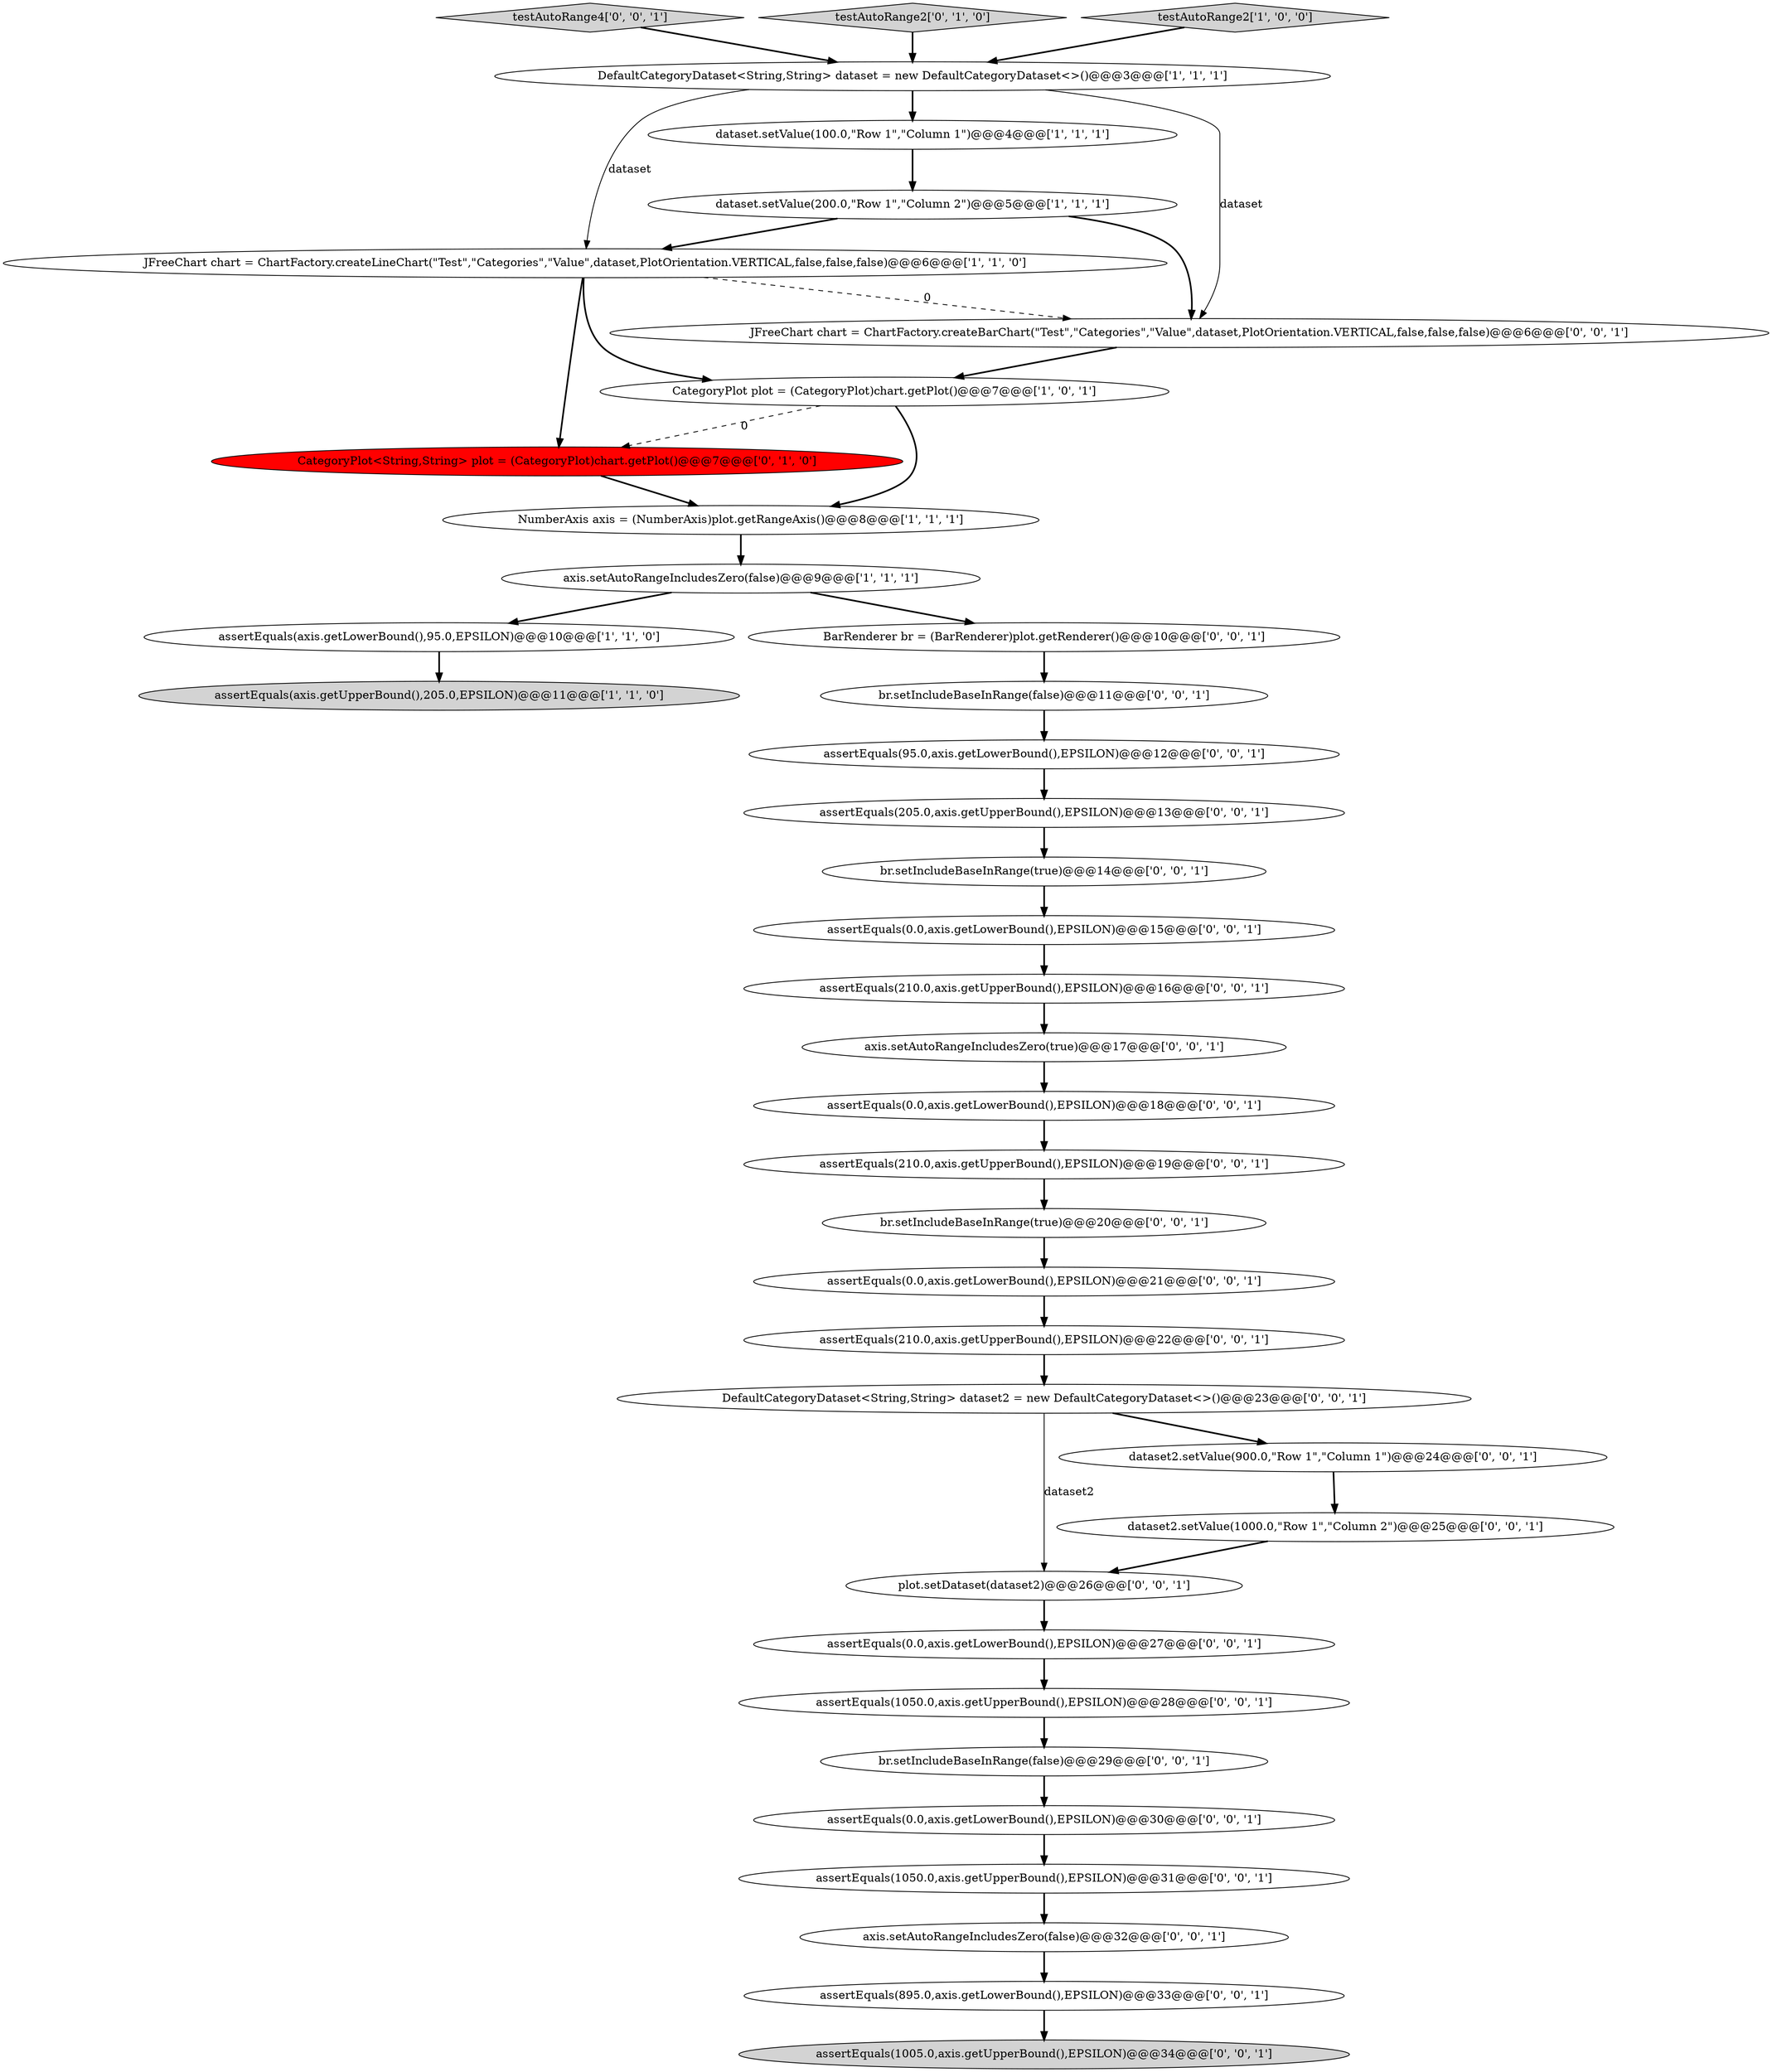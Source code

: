 digraph {
31 [style = filled, label = "br.setIncludeBaseInRange(false)@@@11@@@['0', '0', '1']", fillcolor = white, shape = ellipse image = "AAA0AAABBB3BBB"];
20 [style = filled, label = "assertEquals(210.0,axis.getUpperBound(),EPSILON)@@@19@@@['0', '0', '1']", fillcolor = white, shape = ellipse image = "AAA0AAABBB3BBB"];
30 [style = filled, label = "assertEquals(1050.0,axis.getUpperBound(),EPSILON)@@@28@@@['0', '0', '1']", fillcolor = white, shape = ellipse image = "AAA0AAABBB3BBB"];
26 [style = filled, label = "testAutoRange4['0', '0', '1']", fillcolor = lightgray, shape = diamond image = "AAA0AAABBB3BBB"];
38 [style = filled, label = "dataset2.setValue(1000.0,\"Row 1\",\"Column 2\")@@@25@@@['0', '0', '1']", fillcolor = white, shape = ellipse image = "AAA0AAABBB3BBB"];
2 [style = filled, label = "assertEquals(axis.getLowerBound(),95.0,EPSILON)@@@10@@@['1', '1', '0']", fillcolor = white, shape = ellipse image = "AAA0AAABBB1BBB"];
18 [style = filled, label = "assertEquals(0.0,axis.getLowerBound(),EPSILON)@@@30@@@['0', '0', '1']", fillcolor = white, shape = ellipse image = "AAA0AAABBB3BBB"];
35 [style = filled, label = "assertEquals(895.0,axis.getLowerBound(),EPSILON)@@@33@@@['0', '0', '1']", fillcolor = white, shape = ellipse image = "AAA0AAABBB3BBB"];
19 [style = filled, label = "assertEquals(0.0,axis.getLowerBound(),EPSILON)@@@18@@@['0', '0', '1']", fillcolor = white, shape = ellipse image = "AAA0AAABBB3BBB"];
23 [style = filled, label = "assertEquals(1050.0,axis.getUpperBound(),EPSILON)@@@31@@@['0', '0', '1']", fillcolor = white, shape = ellipse image = "AAA0AAABBB3BBB"];
28 [style = filled, label = "plot.setDataset(dataset2)@@@26@@@['0', '0', '1']", fillcolor = white, shape = ellipse image = "AAA0AAABBB3BBB"];
29 [style = filled, label = "assertEquals(0.0,axis.getLowerBound(),EPSILON)@@@27@@@['0', '0', '1']", fillcolor = white, shape = ellipse image = "AAA0AAABBB3BBB"];
4 [style = filled, label = "assertEquals(axis.getUpperBound(),205.0,EPSILON)@@@11@@@['1', '1', '0']", fillcolor = lightgray, shape = ellipse image = "AAA0AAABBB1BBB"];
10 [style = filled, label = "CategoryPlot<String,String> plot = (CategoryPlot)chart.getPlot()@@@7@@@['0', '1', '0']", fillcolor = red, shape = ellipse image = "AAA1AAABBB2BBB"];
27 [style = filled, label = "br.setIncludeBaseInRange(true)@@@20@@@['0', '0', '1']", fillcolor = white, shape = ellipse image = "AAA0AAABBB3BBB"];
11 [style = filled, label = "testAutoRange2['0', '1', '0']", fillcolor = lightgray, shape = diamond image = "AAA0AAABBB2BBB"];
14 [style = filled, label = "assertEquals(205.0,axis.getUpperBound(),EPSILON)@@@13@@@['0', '0', '1']", fillcolor = white, shape = ellipse image = "AAA0AAABBB3BBB"];
8 [style = filled, label = "JFreeChart chart = ChartFactory.createLineChart(\"Test\",\"Categories\",\"Value\",dataset,PlotOrientation.VERTICAL,false,false,false)@@@6@@@['1', '1', '0']", fillcolor = white, shape = ellipse image = "AAA0AAABBB1BBB"];
33 [style = filled, label = "br.setIncludeBaseInRange(false)@@@29@@@['0', '0', '1']", fillcolor = white, shape = ellipse image = "AAA0AAABBB3BBB"];
13 [style = filled, label = "DefaultCategoryDataset<String,String> dataset2 = new DefaultCategoryDataset<>()@@@23@@@['0', '0', '1']", fillcolor = white, shape = ellipse image = "AAA0AAABBB3BBB"];
32 [style = filled, label = "assertEquals(0.0,axis.getLowerBound(),EPSILON)@@@15@@@['0', '0', '1']", fillcolor = white, shape = ellipse image = "AAA0AAABBB3BBB"];
12 [style = filled, label = "assertEquals(95.0,axis.getLowerBound(),EPSILON)@@@12@@@['0', '0', '1']", fillcolor = white, shape = ellipse image = "AAA0AAABBB3BBB"];
7 [style = filled, label = "dataset.setValue(200.0,\"Row 1\",\"Column 2\")@@@5@@@['1', '1', '1']", fillcolor = white, shape = ellipse image = "AAA0AAABBB1BBB"];
25 [style = filled, label = "assertEquals(1005.0,axis.getUpperBound(),EPSILON)@@@34@@@['0', '0', '1']", fillcolor = lightgray, shape = ellipse image = "AAA0AAABBB3BBB"];
3 [style = filled, label = "CategoryPlot plot = (CategoryPlot)chart.getPlot()@@@7@@@['1', '0', '1']", fillcolor = white, shape = ellipse image = "AAA0AAABBB1BBB"];
15 [style = filled, label = "assertEquals(210.0,axis.getUpperBound(),EPSILON)@@@16@@@['0', '0', '1']", fillcolor = white, shape = ellipse image = "AAA0AAABBB3BBB"];
36 [style = filled, label = "JFreeChart chart = ChartFactory.createBarChart(\"Test\",\"Categories\",\"Value\",dataset,PlotOrientation.VERTICAL,false,false,false)@@@6@@@['0', '0', '1']", fillcolor = white, shape = ellipse image = "AAA0AAABBB3BBB"];
5 [style = filled, label = "axis.setAutoRangeIncludesZero(false)@@@9@@@['1', '1', '1']", fillcolor = white, shape = ellipse image = "AAA0AAABBB1BBB"];
24 [style = filled, label = "assertEquals(210.0,axis.getUpperBound(),EPSILON)@@@22@@@['0', '0', '1']", fillcolor = white, shape = ellipse image = "AAA0AAABBB3BBB"];
21 [style = filled, label = "assertEquals(0.0,axis.getLowerBound(),EPSILON)@@@21@@@['0', '0', '1']", fillcolor = white, shape = ellipse image = "AAA0AAABBB3BBB"];
6 [style = filled, label = "testAutoRange2['1', '0', '0']", fillcolor = lightgray, shape = diamond image = "AAA0AAABBB1BBB"];
9 [style = filled, label = "dataset.setValue(100.0,\"Row 1\",\"Column 1\")@@@4@@@['1', '1', '1']", fillcolor = white, shape = ellipse image = "AAA0AAABBB1BBB"];
0 [style = filled, label = "NumberAxis axis = (NumberAxis)plot.getRangeAxis()@@@8@@@['1', '1', '1']", fillcolor = white, shape = ellipse image = "AAA0AAABBB1BBB"];
34 [style = filled, label = "br.setIncludeBaseInRange(true)@@@14@@@['0', '0', '1']", fillcolor = white, shape = ellipse image = "AAA0AAABBB3BBB"];
37 [style = filled, label = "axis.setAutoRangeIncludesZero(false)@@@32@@@['0', '0', '1']", fillcolor = white, shape = ellipse image = "AAA0AAABBB3BBB"];
16 [style = filled, label = "axis.setAutoRangeIncludesZero(true)@@@17@@@['0', '0', '1']", fillcolor = white, shape = ellipse image = "AAA0AAABBB3BBB"];
17 [style = filled, label = "BarRenderer br = (BarRenderer)plot.getRenderer()@@@10@@@['0', '0', '1']", fillcolor = white, shape = ellipse image = "AAA0AAABBB3BBB"];
22 [style = filled, label = "dataset2.setValue(900.0,\"Row 1\",\"Column 1\")@@@24@@@['0', '0', '1']", fillcolor = white, shape = ellipse image = "AAA0AAABBB3BBB"];
1 [style = filled, label = "DefaultCategoryDataset<String,String> dataset = new DefaultCategoryDataset<>()@@@3@@@['1', '1', '1']", fillcolor = white, shape = ellipse image = "AAA0AAABBB1BBB"];
28->29 [style = bold, label=""];
8->10 [style = bold, label=""];
1->8 [style = solid, label="dataset"];
30->33 [style = bold, label=""];
18->23 [style = bold, label=""];
29->30 [style = bold, label=""];
11->1 [style = bold, label=""];
38->28 [style = bold, label=""];
17->31 [style = bold, label=""];
19->20 [style = bold, label=""];
26->1 [style = bold, label=""];
8->3 [style = bold, label=""];
14->34 [style = bold, label=""];
21->24 [style = bold, label=""];
9->7 [style = bold, label=""];
7->8 [style = bold, label=""];
5->17 [style = bold, label=""];
2->4 [style = bold, label=""];
15->16 [style = bold, label=""];
16->19 [style = bold, label=""];
31->12 [style = bold, label=""];
8->36 [style = dashed, label="0"];
3->0 [style = bold, label=""];
1->9 [style = bold, label=""];
20->27 [style = bold, label=""];
35->25 [style = bold, label=""];
13->28 [style = solid, label="dataset2"];
6->1 [style = bold, label=""];
22->38 [style = bold, label=""];
5->2 [style = bold, label=""];
23->37 [style = bold, label=""];
33->18 [style = bold, label=""];
1->36 [style = solid, label="dataset"];
10->0 [style = bold, label=""];
12->14 [style = bold, label=""];
32->15 [style = bold, label=""];
34->32 [style = bold, label=""];
3->10 [style = dashed, label="0"];
13->22 [style = bold, label=""];
37->35 [style = bold, label=""];
27->21 [style = bold, label=""];
7->36 [style = bold, label=""];
0->5 [style = bold, label=""];
24->13 [style = bold, label=""];
36->3 [style = bold, label=""];
}
